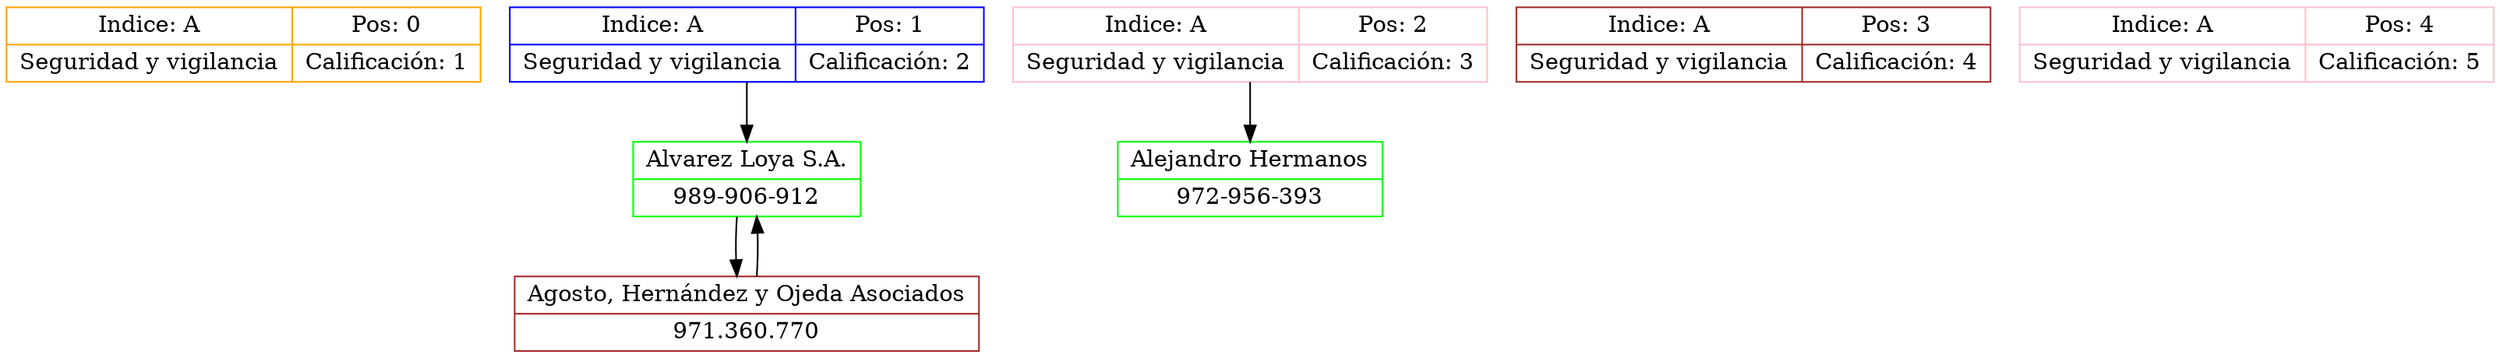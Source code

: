 digraph Daniel0{
node[shape=record];
node0[color=orange, fillcolor=brown, label="{Indice: A|Seguridad y vigilancia}|{Pos: 0|Calificación: 1}"];
node1[color=blue, fillcolor=blue, label="{Indice: A|Seguridad y vigilancia}|{Pos: 1|Calificación: 2}"];
node0xc0001ce000[color=green, label="{Alvarez Loya S.A.|989-906-912}"];
node1->node0xc0001ce000;
node0xc0001ce000->node0xc0001ce060;
node0xc0001ce060[color=brown, label="{Agosto, Hernández y Ojeda Asociados|971.360.770}"];
node0xc0001ce060->node0xc0001ce000;
node2[color=pink, fillcolor=violet, label="{Indice: A|Seguridad y vigilancia}|{Pos: 2|Calificación: 3}"];
node0xc00018a120[color=green, label="{Alejandro Hermanos|972-956-393}"];
node2->node0xc00018a120;
node3[color=brown, fillcolor=orange, label="{Indice: A|Seguridad y vigilancia}|{Pos: 3|Calificación: 4}"];
node4[color=pink, fillcolor=yellow, label="{Indice: A|Seguridad y vigilancia}|{Pos: 4|Calificación: 5}"];
}